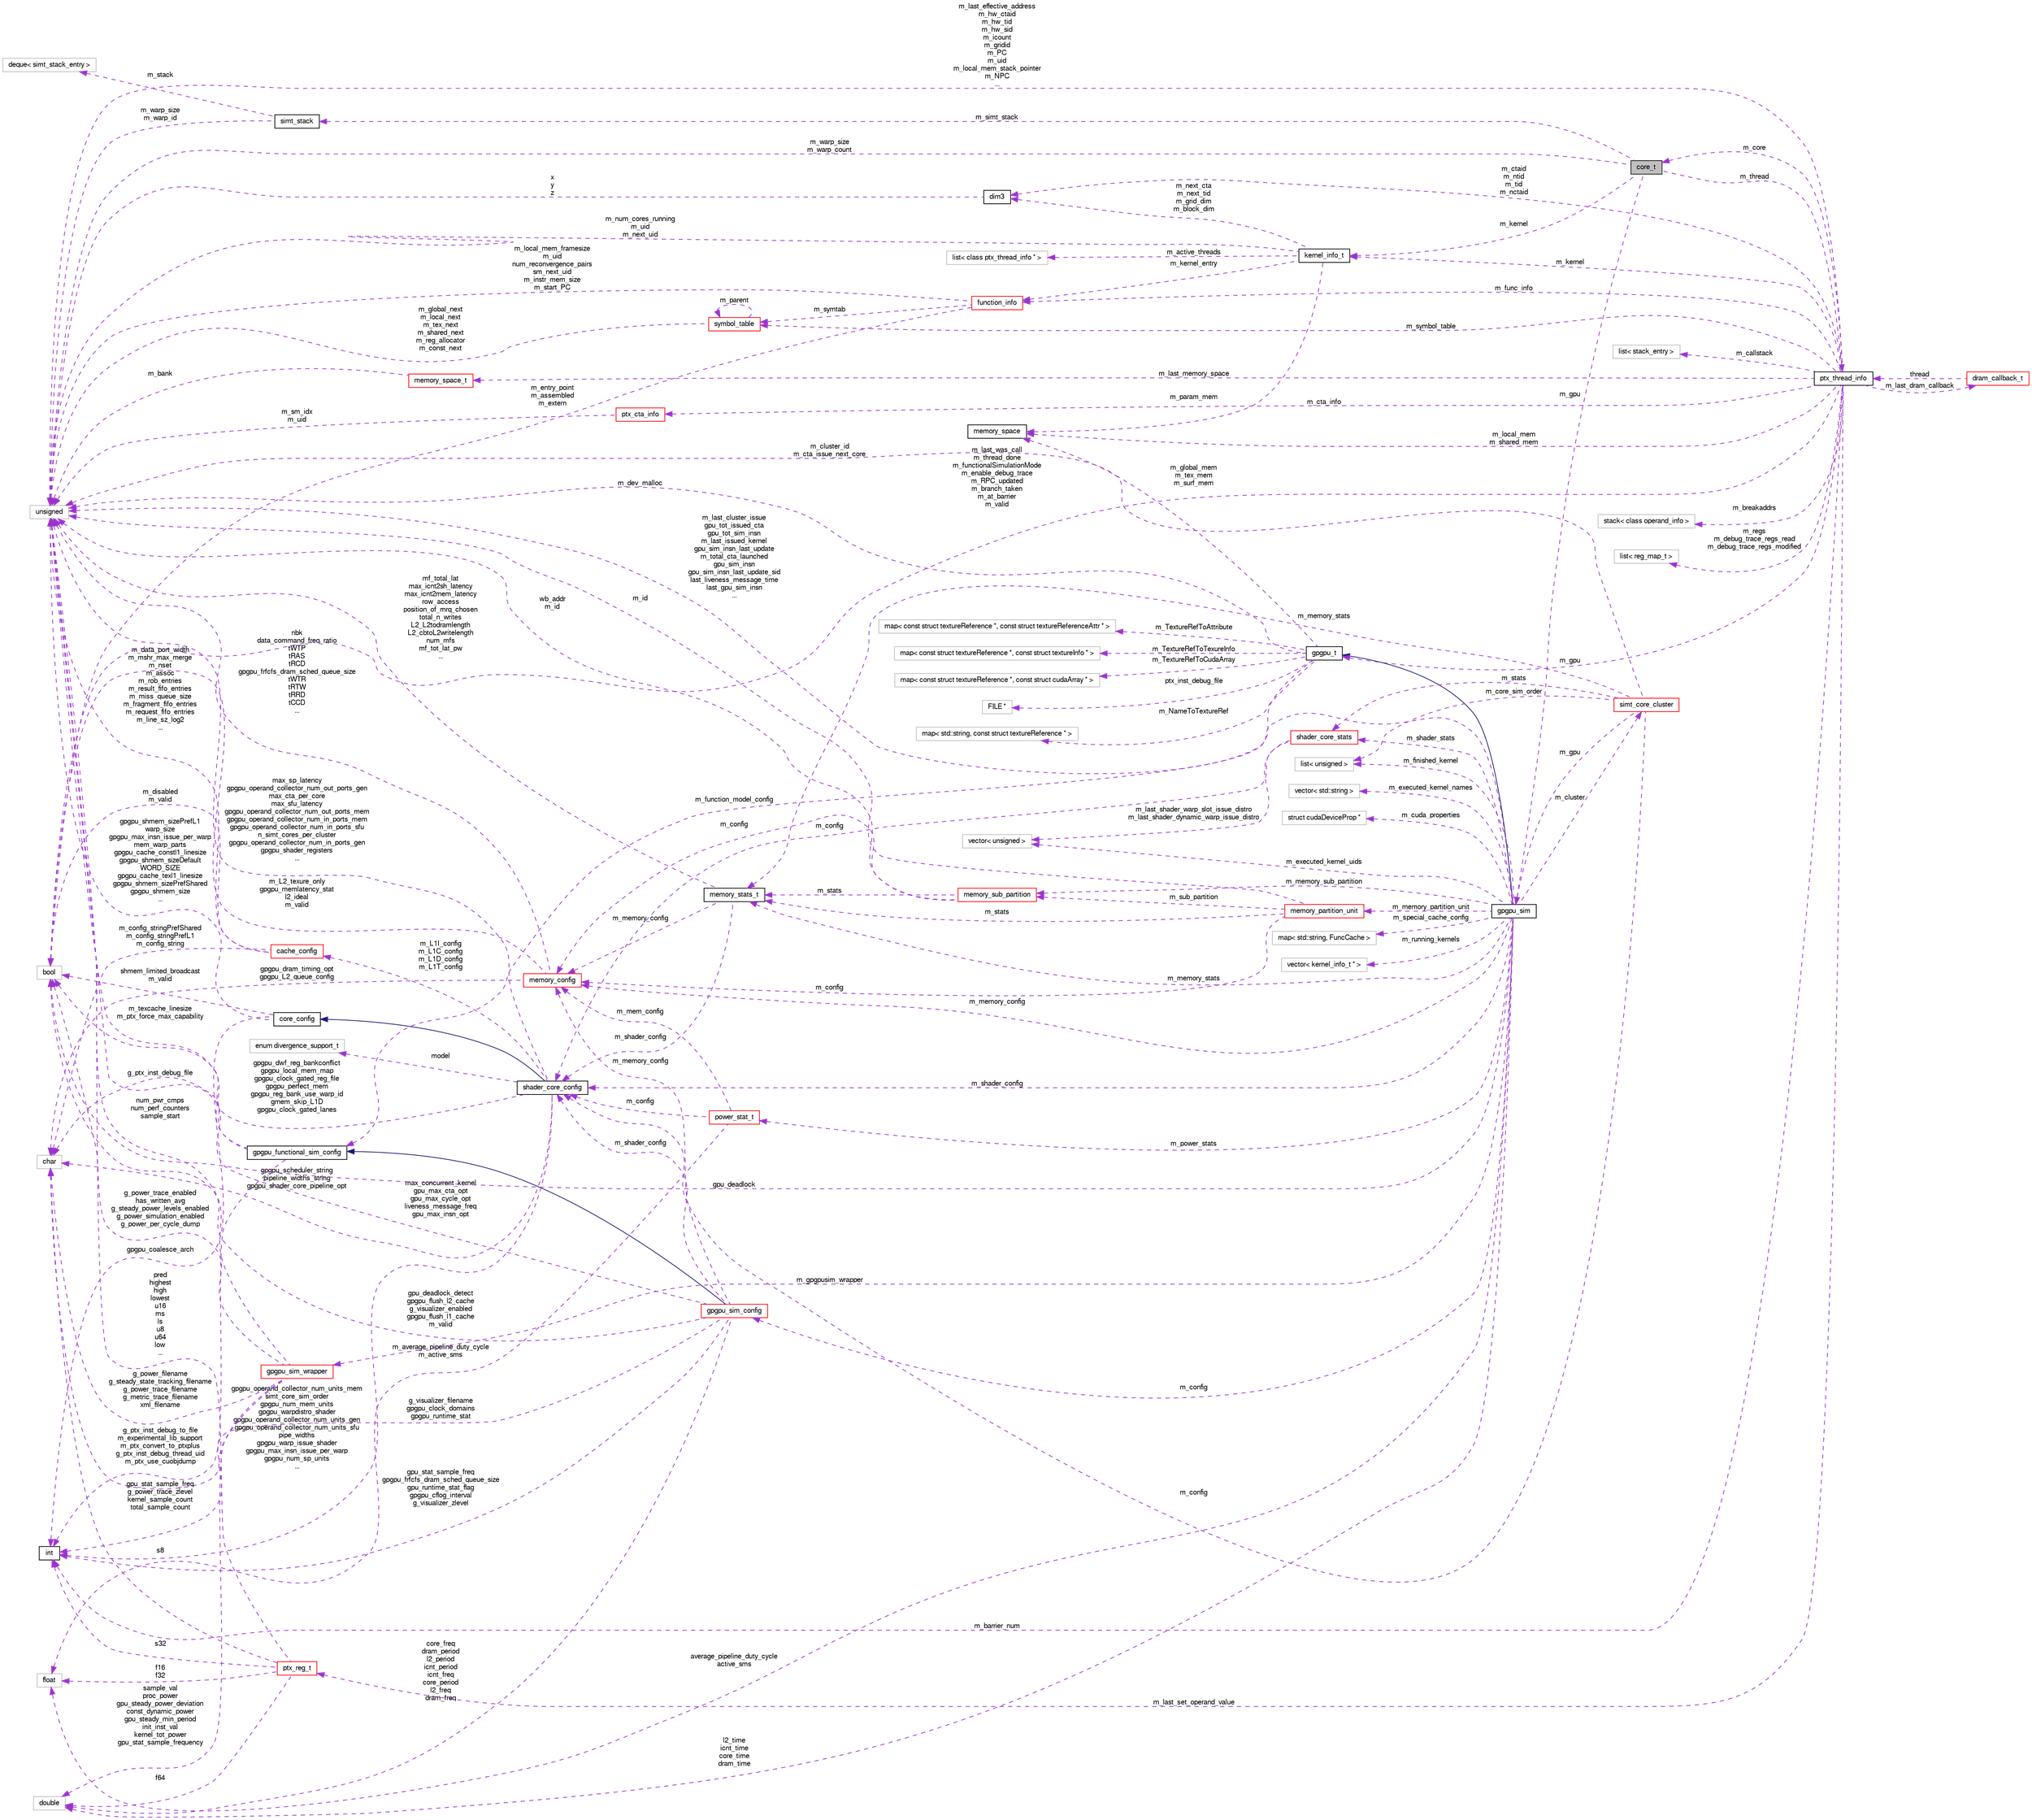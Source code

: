 digraph G
{
  bgcolor="transparent";
  edge [fontname="FreeSans",fontsize="10",labelfontname="FreeSans",labelfontsize="10"];
  node [fontname="FreeSans",fontsize="10",shape=record];
  rankdir=LR;
  Node1 [label="core_t",height=0.2,width=0.4,color="black", fillcolor="grey75", style="filled" fontcolor="black"];
  Node2 -> Node1 [dir=back,color="darkorchid3",fontsize="10",style="dashed",label="m_simt_stack",fontname="FreeSans"];
  Node2 [label="simt_stack",height=0.2,width=0.4,color="black",URL="$classsimt__stack.html"];
  Node3 -> Node2 [dir=back,color="darkorchid3",fontsize="10",style="dashed",label="m_warp_size\nm_warp_id",fontname="FreeSans"];
  Node3 [label="unsigned",height=0.2,width=0.4,color="grey75"];
  Node4 -> Node2 [dir=back,color="darkorchid3",fontsize="10",style="dashed",label="m_stack",fontname="FreeSans"];
  Node4 [label="deque\< simt_stack_entry \>",height=0.2,width=0.4,color="grey75"];
  Node5 -> Node1 [dir=back,color="darkorchid3",fontsize="10",style="dashed",label="m_gpu",fontname="FreeSans"];
  Node5 [label="gpgpu_sim",height=0.2,width=0.4,color="black",URL="$classgpgpu__sim.html"];
  Node6 -> Node5 [dir=back,color="midnightblue",fontsize="10",style="solid",fontname="FreeSans"];
  Node6 [label="gpgpu_t",height=0.2,width=0.4,color="black",URL="$classgpgpu__t.html"];
  Node7 -> Node6 [dir=back,color="darkorchid3",fontsize="10",style="dashed",label="m_TextureRefToTexureInfo",fontname="FreeSans"];
  Node7 [label="map\< const struct textureReference *, const struct textureInfo * \>",height=0.2,width=0.4,color="grey75"];
  Node8 -> Node6 [dir=back,color="darkorchid3",fontsize="10",style="dashed",label="m_TextureRefToCudaArray",fontname="FreeSans"];
  Node8 [label="map\< const struct textureReference *, const struct cudaArray * \>",height=0.2,width=0.4,color="grey75"];
  Node9 -> Node6 [dir=back,color="darkorchid3",fontsize="10",style="dashed",label="ptx_inst_debug_file",fontname="FreeSans"];
  Node9 [label="FILE *",height=0.2,width=0.4,color="grey75"];
  Node10 -> Node6 [dir=back,color="darkorchid3",fontsize="10",style="dashed",label="m_NameToTextureRef",fontname="FreeSans"];
  Node10 [label="map\< std::string, const struct textureReference * \>",height=0.2,width=0.4,color="grey75"];
  Node11 -> Node6 [dir=back,color="darkorchid3",fontsize="10",style="dashed",label="m_TextureRefToAttribute",fontname="FreeSans"];
  Node11 [label="map\< const struct textureReference *, const struct textureReferenceAttr * \>",height=0.2,width=0.4,color="grey75"];
  Node3 -> Node6 [dir=back,color="darkorchid3",fontsize="10",style="dashed",label="m_dev_malloc",fontname="FreeSans"];
  Node12 -> Node6 [dir=back,color="darkorchid3",fontsize="10",style="dashed",label="m_global_mem\nm_tex_mem\nm_surf_mem",fontname="FreeSans"];
  Node12 [label="memory_space",height=0.2,width=0.4,color="black",URL="$classmemory__space.html"];
  Node13 -> Node6 [dir=back,color="darkorchid3",fontsize="10",style="dashed",label="m_function_model_config",fontname="FreeSans"];
  Node13 [label="gpgpu_functional_sim_config",height=0.2,width=0.4,color="black",URL="$classgpgpu__functional__sim__config.html"];
  Node14 -> Node13 [dir=back,color="darkorchid3",fontsize="10",style="dashed",label="g_ptx_inst_debug_file",fontname="FreeSans"];
  Node14 [label="char",height=0.2,width=0.4,color="grey75"];
  Node15 -> Node13 [dir=back,color="darkorchid3",fontsize="10",style="dashed",label="g_ptx_inst_debug_to_file\nm_experimental_lib_support\nm_ptx_convert_to_ptxplus\ng_ptx_inst_debug_thread_uid\nm_ptx_use_cuobjdump",fontname="FreeSans"];
  Node15 [label="int",height=0.2,width=0.4,color="black",URL="$classint.html"];
  Node3 -> Node13 [dir=back,color="darkorchid3",fontsize="10",style="dashed",label="m_texcache_linesize\nm_ptx_force_max_capability",fontname="FreeSans"];
  Node16 -> Node5 [dir=back,color="darkorchid3",fontsize="10",style="dashed",label="l2_time\nicnt_time\ncore_time\ndram_time",fontname="FreeSans"];
  Node16 [label="double",height=0.2,width=0.4,color="grey75"];
  Node17 -> Node5 [dir=back,color="darkorchid3",fontsize="10",style="dashed",label="m_shader_config",fontname="FreeSans"];
  Node17 [label="shader_core_config",height=0.2,width=0.4,color="black",URL="$structshader__core__config.html"];
  Node18 -> Node17 [dir=back,color="midnightblue",fontsize="10",style="solid",fontname="FreeSans"];
  Node18 [label="core_config",height=0.2,width=0.4,color="black",URL="$structcore__config.html"];
  Node15 -> Node18 [dir=back,color="darkorchid3",fontsize="10",style="dashed",label="gpgpu_coalesce_arch",fontname="FreeSans"];
  Node19 -> Node18 [dir=back,color="darkorchid3",fontsize="10",style="dashed",label="shmem_limited_broadcast\nm_valid",fontname="FreeSans"];
  Node19 [label="bool",height=0.2,width=0.4,color="grey75"];
  Node3 -> Node18 [dir=back,color="darkorchid3",fontsize="10",style="dashed",label="gpgpu_shmem_sizePrefL1\nwarp_size\ngpgpu_max_insn_issue_per_warp\nmem_warp_parts\ngpgpu_cache_constl1_linesize\ngpgpu_shmem_sizeDefault\nWORD_SIZE\ngpgpu_cache_texl1_linesize\ngpgpu_shmem_sizePrefShared\ngpgpu_shmem_size\n...",fontname="FreeSans"];
  Node14 -> Node17 [dir=back,color="darkorchid3",fontsize="10",style="dashed",label="gpgpu_scheduler_string\npipeline_widths_string\ngpgpu_shader_core_pipeline_opt",fontname="FreeSans"];
  Node20 -> Node17 [dir=back,color="darkorchid3",fontsize="10",style="dashed",label="model",fontname="FreeSans"];
  Node20 [label="enum divergence_support_t",height=0.2,width=0.4,color="grey75"];
  Node15 -> Node17 [dir=back,color="darkorchid3",fontsize="10",style="dashed",label="gpgpu_operand_collector_num_units_mem\nsimt_core_sim_order\ngpgpu_num_mem_units\ngpgpu_warpdistro_shader\ngpgpu_operand_collector_num_units_gen\ngpgpu_operand_collector_num_units_sfu\npipe_widths\ngpgpu_warp_issue_shader\ngpgpu_max_insn_issue_per_warp\ngpgpu_num_sp_units\n...",fontname="FreeSans"];
  Node19 -> Node17 [dir=back,color="darkorchid3",fontsize="10",style="dashed",label="gpgpu_dwf_reg_bankconflict\ngpgpu_local_mem_map\ngpgpu_clock_gated_reg_file\ngpgpu_perfect_mem\ngpgpu_reg_bank_use_warp_id\ngmem_skip_L1D\ngpgpu_clock_gated_lanes",fontname="FreeSans"];
  Node21 -> Node17 [dir=back,color="darkorchid3",fontsize="10",style="dashed",label="m_L1I_config\nm_L1C_config\nm_L1D_config\nm_L1T_config",fontname="FreeSans"];
  Node21 [label="cache_config",height=0.2,width=0.4,color="red",URL="$classcache__config.html"];
  Node14 -> Node21 [dir=back,color="darkorchid3",fontsize="10",style="dashed",label="m_config_stringPrefShared\nm_config_stringPrefL1\nm_config_string",fontname="FreeSans"];
  Node19 -> Node21 [dir=back,color="darkorchid3",fontsize="10",style="dashed",label="m_disabled\nm_valid",fontname="FreeSans"];
  Node3 -> Node21 [dir=back,color="darkorchid3",fontsize="10",style="dashed",label="m_data_port_width\nm_mshr_max_merge\nm_nset\nm_assoc\nm_rob_entries\nm_result_fifo_entries\nm_miss_queue_size\nm_fragment_fifo_entries\nm_request_fifo_entries\nm_line_sz_log2\n...",fontname="FreeSans"];
  Node3 -> Node17 [dir=back,color="darkorchid3",fontsize="10",style="dashed",label="max_sp_latency\ngpgpu_operand_collector_num_out_ports_gen\nmax_cta_per_core\nmax_sfu_latency\ngpgpu_operand_collector_num_out_ports_mem\ngpgpu_operand_collector_num_in_ports_mem\ngpgpu_operand_collector_num_in_ports_sfu\nn_simt_cores_per_cluster\ngpgpu_operand_collector_num_in_ports_gen\ngpgpu_shader_registers\n...",fontname="FreeSans"];
  Node22 -> Node5 [dir=back,color="darkorchid3",fontsize="10",style="dashed",label="m_cluster",fontname="FreeSans"];
  Node22 [label="simt_core_cluster",height=0.2,width=0.4,color="red",URL="$classsimt__core__cluster.html"];
  Node17 -> Node22 [dir=back,color="darkorchid3",fontsize="10",style="dashed",label="m_config",fontname="FreeSans"];
  Node23 -> Node22 [dir=back,color="darkorchid3",fontsize="10",style="dashed",label="m_stats",fontname="FreeSans"];
  Node23 [label="shader_core_stats",height=0.2,width=0.4,color="red",URL="$classshader__core__stats.html"];
  Node17 -> Node23 [dir=back,color="darkorchid3",fontsize="10",style="dashed",label="m_config",fontname="FreeSans"];
  Node24 -> Node23 [dir=back,color="darkorchid3",fontsize="10",style="dashed",label="m_last_shader_warp_slot_issue_distro\nm_last_shader_dynamic_warp_issue_distro",fontname="FreeSans"];
  Node24 [label="vector\< unsigned \>",height=0.2,width=0.4,color="grey75"];
  Node25 -> Node22 [dir=back,color="darkorchid3",fontsize="10",style="dashed",label="m_memory_stats",fontname="FreeSans"];
  Node25 [label="memory_stats_t",height=0.2,width=0.4,color="black",URL="$classmemory__stats__t.html"];
  Node17 -> Node25 [dir=back,color="darkorchid3",fontsize="10",style="dashed",label="m_shader_config",fontname="FreeSans"];
  Node26 -> Node25 [dir=back,color="darkorchid3",fontsize="10",style="dashed",label="m_memory_config",fontname="FreeSans"];
  Node26 [label="memory_config",height=0.2,width=0.4,color="red",URL="$structmemory__config.html"];
  Node14 -> Node26 [dir=back,color="darkorchid3",fontsize="10",style="dashed",label="gpgpu_dram_timing_opt\ngpgpu_L2_queue_config",fontname="FreeSans"];
  Node19 -> Node26 [dir=back,color="darkorchid3",fontsize="10",style="dashed",label="m_L2_texure_only\ngpgpu_memlatency_stat\nl2_ideal\nm_valid",fontname="FreeSans"];
  Node3 -> Node26 [dir=back,color="darkorchid3",fontsize="10",style="dashed",label="nbk\ndata_command_freq_ratio\ntWTP\ntRAS\ntRCD\ngpgpu_frfcfs_dram_sched_queue_size\ntWTR\ntRTW\ntRRD\ntCCD\n...",fontname="FreeSans"];
  Node3 -> Node25 [dir=back,color="darkorchid3",fontsize="10",style="dashed",label="mf_total_lat\nmax_icnt2sh_latency\nmax_icnt2mem_latency\nrow_access\nposition_of_mrq_chosen\ntotal_n_writes\nL2_L2todramlength\nL2_cbtoL2writelength\nnum_mfs\nmf_tot_lat_pw\n...",fontname="FreeSans"];
  Node27 -> Node22 [dir=back,color="darkorchid3",fontsize="10",style="dashed",label="m_core_sim_order",fontname="FreeSans"];
  Node27 [label="list\< unsigned \>",height=0.2,width=0.4,color="grey75"];
  Node5 -> Node22 [dir=back,color="darkorchid3",fontsize="10",style="dashed",label="m_gpu",fontname="FreeSans"];
  Node3 -> Node22 [dir=back,color="darkorchid3",fontsize="10",style="dashed",label="m_cluster_id\nm_cta_issue_next_core",fontname="FreeSans"];
  Node24 -> Node5 [dir=back,color="darkorchid3",fontsize="10",style="dashed",label="m_executed_kernel_uids",fontname="FreeSans"];
  Node28 -> Node5 [dir=back,color="darkorchid3",fontsize="10",style="dashed",label="m_executed_kernel_names",fontname="FreeSans"];
  Node28 [label="vector\< std::string \>",height=0.2,width=0.4,color="grey75"];
  Node29 -> Node5 [dir=back,color="darkorchid3",fontsize="10",style="dashed",label="average_pipeline_duty_cycle\nactive_sms",fontname="FreeSans"];
  Node29 [label="float",height=0.2,width=0.4,color="grey75"];
  Node30 -> Node5 [dir=back,color="darkorchid3",fontsize="10",style="dashed",label="m_cuda_properties",fontname="FreeSans"];
  Node30 [label="struct cudaDeviceProp *",height=0.2,width=0.4,color="grey75"];
  Node23 -> Node5 [dir=back,color="darkorchid3",fontsize="10",style="dashed",label="m_shader_stats",fontname="FreeSans"];
  Node26 -> Node5 [dir=back,color="darkorchid3",fontsize="10",style="dashed",label="m_memory_config",fontname="FreeSans"];
  Node31 -> Node5 [dir=back,color="darkorchid3",fontsize="10",style="dashed",label="m_memory_partition_unit",fontname="FreeSans"];
  Node31 [label="memory_partition_unit",height=0.2,width=0.4,color="red",URL="$classmemory__partition__unit.html"];
  Node26 -> Node31 [dir=back,color="darkorchid3",fontsize="10",style="dashed",label="m_config",fontname="FreeSans"];
  Node25 -> Node31 [dir=back,color="darkorchid3",fontsize="10",style="dashed",label="m_stats",fontname="FreeSans"];
  Node3 -> Node31 [dir=back,color="darkorchid3",fontsize="10",style="dashed",label="m_id",fontname="FreeSans"];
  Node32 -> Node31 [dir=back,color="darkorchid3",fontsize="10",style="dashed",label="m_sub_partition",fontname="FreeSans"];
  Node32 [label="memory_sub_partition",height=0.2,width=0.4,color="red",URL="$classmemory__sub__partition.html"];
  Node26 -> Node32 [dir=back,color="darkorchid3",fontsize="10",style="dashed",label="m_config",fontname="FreeSans"];
  Node25 -> Node32 [dir=back,color="darkorchid3",fontsize="10",style="dashed",label="m_stats",fontname="FreeSans"];
  Node3 -> Node32 [dir=back,color="darkorchid3",fontsize="10",style="dashed",label="wb_addr\nm_id",fontname="FreeSans"];
  Node33 -> Node5 [dir=back,color="darkorchid3",fontsize="10",style="dashed",label="m_power_stats",fontname="FreeSans"];
  Node33 [label="power_stat_t",height=0.2,width=0.4,color="red",URL="$classpower__stat__t.html"];
  Node17 -> Node33 [dir=back,color="darkorchid3",fontsize="10",style="dashed",label="m_config",fontname="FreeSans"];
  Node29 -> Node33 [dir=back,color="darkorchid3",fontsize="10",style="dashed",label="m_average_pipeline_duty_cycle\nm_active_sms",fontname="FreeSans"];
  Node26 -> Node33 [dir=back,color="darkorchid3",fontsize="10",style="dashed",label="m_mem_config",fontname="FreeSans"];
  Node25 -> Node5 [dir=back,color="darkorchid3",fontsize="10",style="dashed",label="m_memory_stats",fontname="FreeSans"];
  Node19 -> Node5 [dir=back,color="darkorchid3",fontsize="10",style="dashed",label="gpu_deadlock",fontname="FreeSans"];
  Node27 -> Node5 [dir=back,color="darkorchid3",fontsize="10",style="dashed",label="m_finished_kernel",fontname="FreeSans"];
  Node34 -> Node5 [dir=back,color="darkorchid3",fontsize="10",style="dashed",label="m_config",fontname="FreeSans"];
  Node34 [label="gpgpu_sim_config",height=0.2,width=0.4,color="red",URL="$classgpgpu__sim__config.html"];
  Node13 -> Node34 [dir=back,color="midnightblue",fontsize="10",style="solid",fontname="FreeSans"];
  Node16 -> Node34 [dir=back,color="darkorchid3",fontsize="10",style="dashed",label="core_freq\ndram_period\nl2_period\nicnt_period\nicnt_freq\ncore_period\nl2_freq\ndram_freq",fontname="FreeSans"];
  Node17 -> Node34 [dir=back,color="darkorchid3",fontsize="10",style="dashed",label="m_shader_config",fontname="FreeSans"];
  Node14 -> Node34 [dir=back,color="darkorchid3",fontsize="10",style="dashed",label="g_visualizer_filename\ngpgpu_clock_domains\ngpgpu_runtime_stat",fontname="FreeSans"];
  Node26 -> Node34 [dir=back,color="darkorchid3",fontsize="10",style="dashed",label="m_memory_config",fontname="FreeSans"];
  Node15 -> Node34 [dir=back,color="darkorchid3",fontsize="10",style="dashed",label="gpu_stat_sample_freq\ngpgpu_frfcfs_dram_sched_queue_size\ngpu_runtime_stat_flag\ngpgpu_cflog_interval\ng_visualizer_zlevel",fontname="FreeSans"];
  Node19 -> Node34 [dir=back,color="darkorchid3",fontsize="10",style="dashed",label="gpu_deadlock_detect\ngpgpu_flush_l2_cache\ng_visualizer_enabled\ngpgpu_flush_l1_cache\nm_valid",fontname="FreeSans"];
  Node3 -> Node34 [dir=back,color="darkorchid3",fontsize="10",style="dashed",label="max_concurrent_kernel\ngpu_max_cta_opt\ngpu_max_cycle_opt\nliveness_message_freq\ngpu_max_insn_opt",fontname="FreeSans"];
  Node3 -> Node5 [dir=back,color="darkorchid3",fontsize="10",style="dashed",label="m_last_cluster_issue\ngpu_tot_issued_cta\ngpu_tot_sim_insn\nm_last_issued_kernel\ngpu_sim_insn_last_update\nm_total_cta_launched\ngpu_sim_insn\ngpu_sim_insn_last_update_sid\nlast_liveness_message_time\nlast_gpu_sim_insn\n...",fontname="FreeSans"];
  Node35 -> Node5 [dir=back,color="darkorchid3",fontsize="10",style="dashed",label="m_special_cache_config",fontname="FreeSans"];
  Node35 [label="map\< std::string, FuncCache \>",height=0.2,width=0.4,color="grey75"];
  Node36 -> Node5 [dir=back,color="darkorchid3",fontsize="10",style="dashed",label="m_gpgpusim_wrapper",fontname="FreeSans"];
  Node36 [label="gpgpu_sim_wrapper",height=0.2,width=0.4,color="red",URL="$classgpgpu__sim__wrapper.html"];
  Node16 -> Node36 [dir=back,color="darkorchid3",fontsize="10",style="dashed",label="sample_val\nproc_power\ngpu_steady_power_deviation\nconst_dynamic_power\ngpu_steady_min_period\ninit_inst_val\nkernel_tot_power\ngpu_stat_sample_frequency",fontname="FreeSans"];
  Node14 -> Node36 [dir=back,color="darkorchid3",fontsize="10",style="dashed",label="g_power_filename\ng_steady_state_tracking_filename\ng_power_trace_filename\ng_metric_trace_filename\nxml_filename",fontname="FreeSans"];
  Node15 -> Node36 [dir=back,color="darkorchid3",fontsize="10",style="dashed",label="gpu_stat_sample_freq\ng_power_trace_zlevel\nkernel_sample_count\ntotal_sample_count",fontname="FreeSans"];
  Node19 -> Node36 [dir=back,color="darkorchid3",fontsize="10",style="dashed",label="g_power_trace_enabled\nhas_written_avg\ng_steady_power_levels_enabled\ng_power_simulation_enabled\ng_power_per_cycle_dump",fontname="FreeSans"];
  Node3 -> Node36 [dir=back,color="darkorchid3",fontsize="10",style="dashed",label="num_pwr_cmps\nnum_perf_counters\nsample_start",fontname="FreeSans"];
  Node37 -> Node5 [dir=back,color="darkorchid3",fontsize="10",style="dashed",label="m_running_kernels",fontname="FreeSans"];
  Node37 [label="vector\< kernel_info_t * \>",height=0.2,width=0.4,color="grey75"];
  Node32 -> Node5 [dir=back,color="darkorchid3",fontsize="10",style="dashed",label="m_memory_sub_partition",fontname="FreeSans"];
  Node3 -> Node1 [dir=back,color="darkorchid3",fontsize="10",style="dashed",label="m_warp_size\nm_warp_count",fontname="FreeSans"];
  Node38 -> Node1 [dir=back,color="darkorchid3",fontsize="10",style="dashed",label="m_thread",fontname="FreeSans"];
  Node38 [label="ptx_thread_info",height=0.2,width=0.4,color="black",URL="$classptx__thread__info.html"];
  Node39 -> Node38 [dir=back,color="darkorchid3",fontsize="10",style="dashed",label="m_callstack",fontname="FreeSans"];
  Node39 [label="list\< stack_entry \>",height=0.2,width=0.4,color="grey75"];
  Node40 -> Node38 [dir=back,color="darkorchid3",fontsize="10",style="dashed",label="m_symbol_table",fontname="FreeSans"];
  Node40 [label="symbol_table",height=0.2,width=0.4,color="red",URL="$classsymbol__table.html"];
  Node40 -> Node40 [dir=back,color="darkorchid3",fontsize="10",style="dashed",label="m_parent",fontname="FreeSans"];
  Node3 -> Node40 [dir=back,color="darkorchid3",fontsize="10",style="dashed",label="m_global_next\nm_local_next\nm_tex_next\nm_shared_next\nm_reg_allocator\nm_const_next",fontname="FreeSans"];
  Node1 -> Node38 [dir=back,color="darkorchid3",fontsize="10",style="dashed",label="m_core",fontname="FreeSans"];
  Node41 -> Node38 [dir=back,color="darkorchid3",fontsize="10",style="dashed",label="m_last_set_operand_value",fontname="FreeSans"];
  Node41 [label="ptx_reg_t",height=0.2,width=0.4,color="red",URL="$unionptx__reg__t.html"];
  Node16 -> Node41 [dir=back,color="darkorchid3",fontsize="10",style="dashed",label="f64",fontname="FreeSans"];
  Node29 -> Node41 [dir=back,color="darkorchid3",fontsize="10",style="dashed",label="f16\nf32",fontname="FreeSans"];
  Node14 -> Node41 [dir=back,color="darkorchid3",fontsize="10",style="dashed",label="s8",fontname="FreeSans"];
  Node15 -> Node41 [dir=back,color="darkorchid3",fontsize="10",style="dashed",label="s32",fontname="FreeSans"];
  Node3 -> Node41 [dir=back,color="darkorchid3",fontsize="10",style="dashed",label="pred\nhighest\nhigh\nlowest\nu16\nms\nls\nu8\nu64\nlow\n...",fontname="FreeSans"];
  Node42 -> Node38 [dir=back,color="darkorchid3",fontsize="10",style="dashed",label="m_last_memory_space",fontname="FreeSans"];
  Node42 [label="memory_space_t",height=0.2,width=0.4,color="red",URL="$classmemory__space__t.html"];
  Node3 -> Node42 [dir=back,color="darkorchid3",fontsize="10",style="dashed",label="m_bank",fontname="FreeSans"];
  Node15 -> Node38 [dir=back,color="darkorchid3",fontsize="10",style="dashed",label="m_barrier_num",fontname="FreeSans"];
  Node19 -> Node38 [dir=back,color="darkorchid3",fontsize="10",style="dashed",label="m_last_was_call\nm_thread_done\nm_functionalSimulationMode\nm_enable_debug_trace\nm_RPC_updated\nm_branch_taken\nm_at_barrier\nm_valid",fontname="FreeSans"];
  Node43 -> Node38 [dir=back,color="darkorchid3",fontsize="10",style="dashed",label="m_func_info",fontname="FreeSans"];
  Node43 [label="function_info",height=0.2,width=0.4,color="red",URL="$classfunction__info.html"];
  Node40 -> Node43 [dir=back,color="darkorchid3",fontsize="10",style="dashed",label="m_symtab",fontname="FreeSans"];
  Node19 -> Node43 [dir=back,color="darkorchid3",fontsize="10",style="dashed",label="m_entry_point\nm_assembled\nm_extern",fontname="FreeSans"];
  Node3 -> Node43 [dir=back,color="darkorchid3",fontsize="10",style="dashed",label="m_local_mem_framesize\nm_uid\nnum_reconvergence_pairs\nsm_next_uid\nm_instr_mem_size\nm_start_PC",fontname="FreeSans"];
  Node44 -> Node38 [dir=back,color="darkorchid3",fontsize="10",style="dashed",label="m_breakaddrs",fontname="FreeSans"];
  Node44 [label="stack\< class operand_info \>",height=0.2,width=0.4,color="grey75"];
  Node6 -> Node38 [dir=back,color="darkorchid3",fontsize="10",style="dashed",label="m_gpu",fontname="FreeSans"];
  Node45 -> Node38 [dir=back,color="darkorchid3",fontsize="10",style="dashed",label="m_regs\nm_debug_trace_regs_read\nm_debug_trace_regs_modified",fontname="FreeSans"];
  Node45 [label="list\< reg_map_t \>",height=0.2,width=0.4,color="grey75"];
  Node3 -> Node38 [dir=back,color="darkorchid3",fontsize="10",style="dashed",label="m_last_effective_address\nm_hw_ctaid\nm_hw_tid\nm_hw_sid\nm_icount\nm_gridid\nm_PC\nm_uid\nm_local_mem_stack_pointer\nm_NPC\n...",fontname="FreeSans"];
  Node46 -> Node38 [dir=back,color="darkorchid3",fontsize="10",style="dashed",label="m_ctaid\nm_ntid\nm_tid\nm_nctaid",fontname="FreeSans"];
  Node46 [label="dim3",height=0.2,width=0.4,color="black",URL="$structdim3.html"];
  Node3 -> Node46 [dir=back,color="darkorchid3",fontsize="10",style="dashed",label="x\ny\nz",fontname="FreeSans"];
  Node12 -> Node38 [dir=back,color="darkorchid3",fontsize="10",style="dashed",label="m_local_mem\nm_shared_mem",fontname="FreeSans"];
  Node47 -> Node38 [dir=back,color="darkorchid3",fontsize="10",style="dashed",label="m_kernel",fontname="FreeSans"];
  Node47 [label="kernel_info_t",height=0.2,width=0.4,color="black",URL="$classkernel__info__t.html"];
  Node48 -> Node47 [dir=back,color="darkorchid3",fontsize="10",style="dashed",label="m_active_threads",fontname="FreeSans"];
  Node48 [label="list\< class ptx_thread_info * \>",height=0.2,width=0.4,color="grey75"];
  Node43 -> Node47 [dir=back,color="darkorchid3",fontsize="10",style="dashed",label="m_kernel_entry",fontname="FreeSans"];
  Node3 -> Node47 [dir=back,color="darkorchid3",fontsize="10",style="dashed",label="m_num_cores_running\nm_uid\nm_next_uid",fontname="FreeSans"];
  Node12 -> Node47 [dir=back,color="darkorchid3",fontsize="10",style="dashed",label="m_param_mem",fontname="FreeSans"];
  Node46 -> Node47 [dir=back,color="darkorchid3",fontsize="10",style="dashed",label="m_next_cta\nm_next_tid\nm_grid_dim\nm_block_dim",fontname="FreeSans"];
  Node49 -> Node38 [dir=back,color="darkorchid3",fontsize="10",style="dashed",label="m_cta_info",fontname="FreeSans"];
  Node49 [label="ptx_cta_info",height=0.2,width=0.4,color="red",URL="$classptx__cta__info.html"];
  Node3 -> Node49 [dir=back,color="darkorchid3",fontsize="10",style="dashed",label="m_sm_idx\nm_uid",fontname="FreeSans"];
  Node50 -> Node38 [dir=back,color="darkorchid3",fontsize="10",style="dashed",label="m_last_dram_callback",fontname="FreeSans"];
  Node50 [label="dram_callback_t",height=0.2,width=0.4,color="red",URL="$structdram__callback__t.html"];
  Node38 -> Node50 [dir=back,color="darkorchid3",fontsize="10",style="dashed",label="thread",fontname="FreeSans"];
  Node47 -> Node1 [dir=back,color="darkorchid3",fontsize="10",style="dashed",label="m_kernel",fontname="FreeSans"];
}
